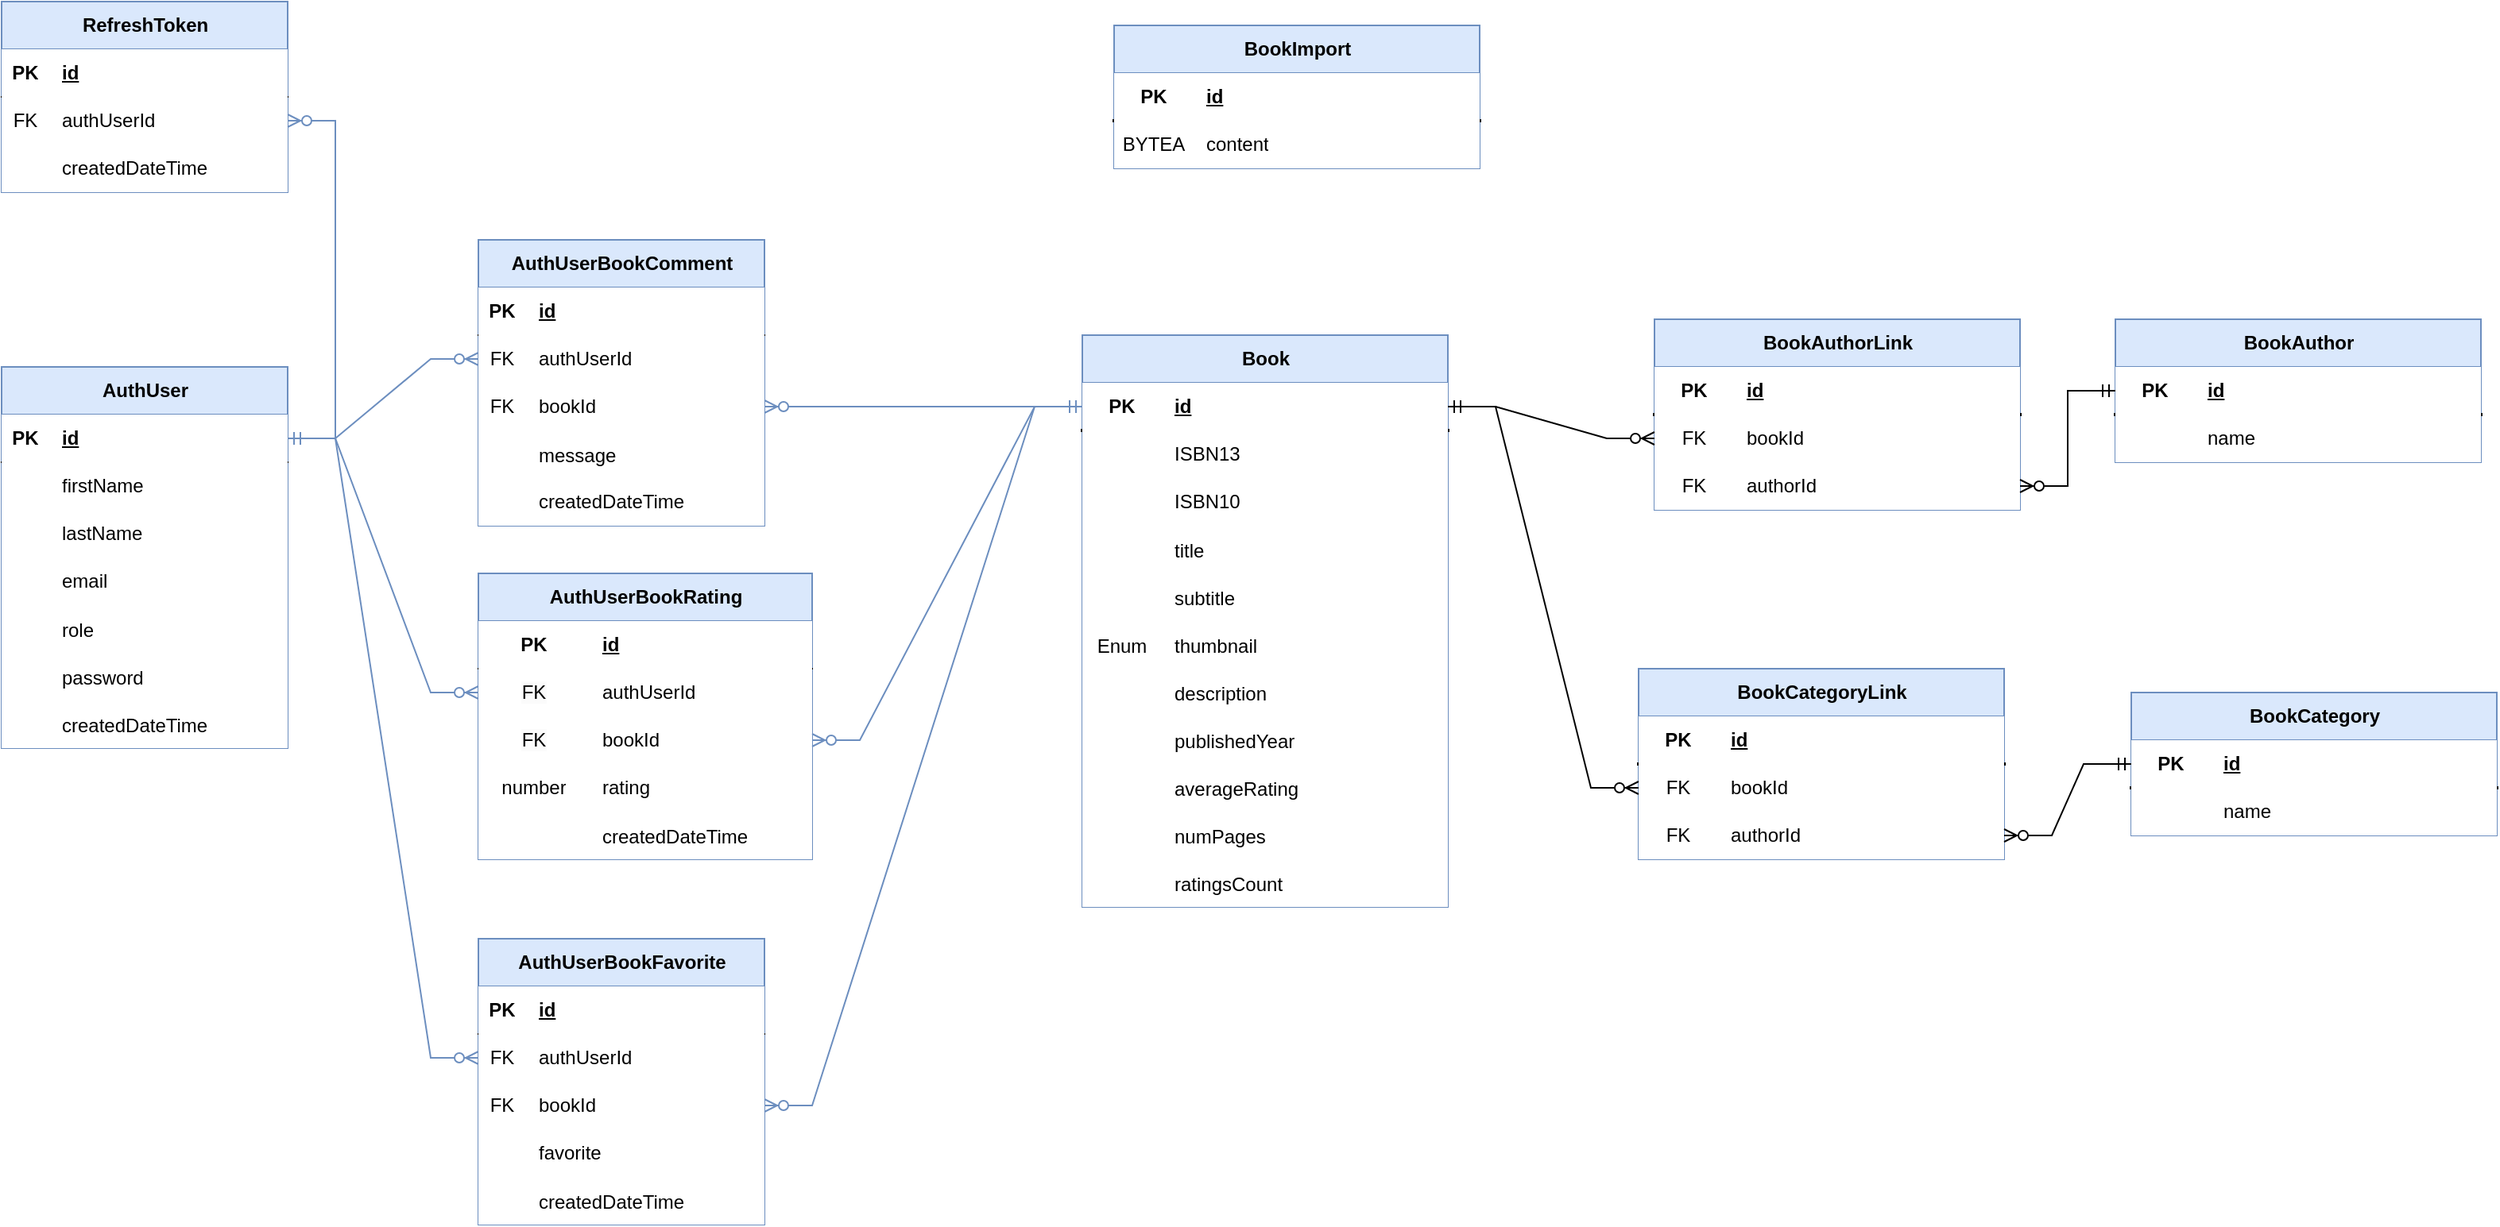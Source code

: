 <mxfile version="24.8.3">
  <diagram name="Stránka-1" id="K-nAWtYQ2BeKTEC5P5I5">
    <mxGraphModel dx="1687" dy="908" grid="1" gridSize="10" guides="1" tooltips="1" connect="1" arrows="1" fold="1" page="1" pageScale="1" pageWidth="827" pageHeight="1169" math="0" shadow="0">
      <root>
        <mxCell id="0" />
        <mxCell id="1" parent="0" />
        <mxCell id="n2HK4dKVuAgLni7QQ9FL-14" value="AuthUser" style="shape=table;startSize=30;container=1;collapsible=1;childLayout=tableLayout;fixedRows=1;rowLines=0;fontStyle=1;align=center;resizeLast=1;html=1;fillColor=#dae8fc;strokeColor=#6c8ebf;" parent="1" vertex="1">
          <mxGeometry x="10" y="270" width="180" height="240" as="geometry" />
        </mxCell>
        <mxCell id="n2HK4dKVuAgLni7QQ9FL-15" value="" style="shape=tableRow;horizontal=0;startSize=0;swimlaneHead=0;swimlaneBody=0;fillColor=none;collapsible=0;dropTarget=0;points=[[0,0.5],[1,0.5]];portConstraint=eastwest;top=0;left=0;right=0;bottom=1;" parent="n2HK4dKVuAgLni7QQ9FL-14" vertex="1">
          <mxGeometry y="30" width="180" height="30" as="geometry" />
        </mxCell>
        <mxCell id="n2HK4dKVuAgLni7QQ9FL-16" value="PK" style="shape=partialRectangle;connectable=0;top=0;left=0;bottom=0;right=0;fontStyle=1;overflow=hidden;whiteSpace=wrap;html=1;" parent="n2HK4dKVuAgLni7QQ9FL-15" vertex="1">
          <mxGeometry width="30" height="30" as="geometry">
            <mxRectangle width="30" height="30" as="alternateBounds" />
          </mxGeometry>
        </mxCell>
        <mxCell id="n2HK4dKVuAgLni7QQ9FL-17" value="id" style="shape=partialRectangle;connectable=0;top=0;left=0;bottom=0;right=0;align=left;spacingLeft=6;fontStyle=5;overflow=hidden;whiteSpace=wrap;html=1;" parent="n2HK4dKVuAgLni7QQ9FL-15" vertex="1">
          <mxGeometry x="30" width="150" height="30" as="geometry">
            <mxRectangle width="150" height="30" as="alternateBounds" />
          </mxGeometry>
        </mxCell>
        <mxCell id="n2HK4dKVuAgLni7QQ9FL-18" value="" style="shape=tableRow;horizontal=0;startSize=0;swimlaneHead=0;swimlaneBody=0;fillColor=none;collapsible=0;dropTarget=0;points=[[0,0.5],[1,0.5]];portConstraint=eastwest;top=0;left=0;right=0;bottom=0;" parent="n2HK4dKVuAgLni7QQ9FL-14" vertex="1">
          <mxGeometry y="60" width="180" height="30" as="geometry" />
        </mxCell>
        <mxCell id="n2HK4dKVuAgLni7QQ9FL-19" value="" style="shape=partialRectangle;connectable=0;top=0;left=0;bottom=0;right=0;editable=1;overflow=hidden;whiteSpace=wrap;html=1;" parent="n2HK4dKVuAgLni7QQ9FL-18" vertex="1">
          <mxGeometry width="30" height="30" as="geometry">
            <mxRectangle width="30" height="30" as="alternateBounds" />
          </mxGeometry>
        </mxCell>
        <mxCell id="n2HK4dKVuAgLni7QQ9FL-20" value="firstName" style="shape=partialRectangle;connectable=0;top=0;left=0;bottom=0;right=0;align=left;spacingLeft=6;overflow=hidden;whiteSpace=wrap;html=1;" parent="n2HK4dKVuAgLni7QQ9FL-18" vertex="1">
          <mxGeometry x="30" width="150" height="30" as="geometry">
            <mxRectangle width="150" height="30" as="alternateBounds" />
          </mxGeometry>
        </mxCell>
        <mxCell id="n2HK4dKVuAgLni7QQ9FL-21" value="" style="shape=tableRow;horizontal=0;startSize=0;swimlaneHead=0;swimlaneBody=0;fillColor=none;collapsible=0;dropTarget=0;points=[[0,0.5],[1,0.5]];portConstraint=eastwest;top=0;left=0;right=0;bottom=0;" parent="n2HK4dKVuAgLni7QQ9FL-14" vertex="1">
          <mxGeometry y="90" width="180" height="30" as="geometry" />
        </mxCell>
        <mxCell id="n2HK4dKVuAgLni7QQ9FL-22" value="" style="shape=partialRectangle;connectable=0;top=0;left=0;bottom=0;right=0;editable=1;overflow=hidden;whiteSpace=wrap;html=1;" parent="n2HK4dKVuAgLni7QQ9FL-21" vertex="1">
          <mxGeometry width="30" height="30" as="geometry">
            <mxRectangle width="30" height="30" as="alternateBounds" />
          </mxGeometry>
        </mxCell>
        <mxCell id="n2HK4dKVuAgLni7QQ9FL-23" value="lastName" style="shape=partialRectangle;connectable=0;top=0;left=0;bottom=0;right=0;align=left;spacingLeft=6;overflow=hidden;whiteSpace=wrap;html=1;" parent="n2HK4dKVuAgLni7QQ9FL-21" vertex="1">
          <mxGeometry x="30" width="150" height="30" as="geometry">
            <mxRectangle width="150" height="30" as="alternateBounds" />
          </mxGeometry>
        </mxCell>
        <mxCell id="n2HK4dKVuAgLni7QQ9FL-24" value="" style="shape=tableRow;horizontal=0;startSize=0;swimlaneHead=0;swimlaneBody=0;fillColor=none;collapsible=0;dropTarget=0;points=[[0,0.5],[1,0.5]];portConstraint=eastwest;top=0;left=0;right=0;bottom=0;" parent="n2HK4dKVuAgLni7QQ9FL-14" vertex="1">
          <mxGeometry y="120" width="180" height="30" as="geometry" />
        </mxCell>
        <mxCell id="n2HK4dKVuAgLni7QQ9FL-25" value="" style="shape=partialRectangle;connectable=0;top=0;left=0;bottom=0;right=0;editable=1;overflow=hidden;whiteSpace=wrap;html=1;" parent="n2HK4dKVuAgLni7QQ9FL-24" vertex="1">
          <mxGeometry width="30" height="30" as="geometry">
            <mxRectangle width="30" height="30" as="alternateBounds" />
          </mxGeometry>
        </mxCell>
        <mxCell id="n2HK4dKVuAgLni7QQ9FL-26" value="email" style="shape=partialRectangle;connectable=0;top=0;left=0;bottom=0;right=0;align=left;spacingLeft=6;overflow=hidden;whiteSpace=wrap;html=1;" parent="n2HK4dKVuAgLni7QQ9FL-24" vertex="1">
          <mxGeometry x="30" width="150" height="30" as="geometry">
            <mxRectangle width="150" height="30" as="alternateBounds" />
          </mxGeometry>
        </mxCell>
        <mxCell id="n2HK4dKVuAgLni7QQ9FL-29" value="" style="shape=tableRow;horizontal=0;startSize=0;swimlaneHead=0;swimlaneBody=0;fillColor=none;collapsible=0;dropTarget=0;points=[[0,0.5],[1,0.5]];portConstraint=eastwest;top=0;left=0;right=0;bottom=0;" parent="n2HK4dKVuAgLni7QQ9FL-14" vertex="1">
          <mxGeometry y="150" width="180" height="30" as="geometry" />
        </mxCell>
        <mxCell id="n2HK4dKVuAgLni7QQ9FL-30" value="" style="shape=partialRectangle;connectable=0;top=0;left=0;bottom=0;right=0;editable=1;overflow=hidden;" parent="n2HK4dKVuAgLni7QQ9FL-29" vertex="1">
          <mxGeometry width="30" height="30" as="geometry">
            <mxRectangle width="30" height="30" as="alternateBounds" />
          </mxGeometry>
        </mxCell>
        <mxCell id="n2HK4dKVuAgLni7QQ9FL-31" value="role" style="shape=partialRectangle;connectable=0;top=0;left=0;bottom=0;right=0;align=left;spacingLeft=6;overflow=hidden;" parent="n2HK4dKVuAgLni7QQ9FL-29" vertex="1">
          <mxGeometry x="30" width="150" height="30" as="geometry">
            <mxRectangle width="150" height="30" as="alternateBounds" />
          </mxGeometry>
        </mxCell>
        <mxCell id="n2HK4dKVuAgLni7QQ9FL-32" value="" style="shape=tableRow;horizontal=0;startSize=0;swimlaneHead=0;swimlaneBody=0;fillColor=none;collapsible=0;dropTarget=0;points=[[0,0.5],[1,0.5]];portConstraint=eastwest;top=0;left=0;right=0;bottom=0;" parent="n2HK4dKVuAgLni7QQ9FL-14" vertex="1">
          <mxGeometry y="180" width="180" height="30" as="geometry" />
        </mxCell>
        <mxCell id="n2HK4dKVuAgLni7QQ9FL-33" value="" style="shape=partialRectangle;connectable=0;top=0;left=0;bottom=0;right=0;editable=1;overflow=hidden;" parent="n2HK4dKVuAgLni7QQ9FL-32" vertex="1">
          <mxGeometry width="30" height="30" as="geometry">
            <mxRectangle width="30" height="30" as="alternateBounds" />
          </mxGeometry>
        </mxCell>
        <mxCell id="n2HK4dKVuAgLni7QQ9FL-34" value="password" style="shape=partialRectangle;connectable=0;top=0;left=0;bottom=0;right=0;align=left;spacingLeft=6;overflow=hidden;" parent="n2HK4dKVuAgLni7QQ9FL-32" vertex="1">
          <mxGeometry x="30" width="150" height="30" as="geometry">
            <mxRectangle width="150" height="30" as="alternateBounds" />
          </mxGeometry>
        </mxCell>
        <mxCell id="n2HK4dKVuAgLni7QQ9FL-38" value="" style="shape=tableRow;horizontal=0;startSize=0;swimlaneHead=0;swimlaneBody=0;fillColor=none;collapsible=0;dropTarget=0;points=[[0,0.5],[1,0.5]];portConstraint=eastwest;top=0;left=0;right=0;bottom=0;" parent="n2HK4dKVuAgLni7QQ9FL-14" vertex="1">
          <mxGeometry y="210" width="180" height="30" as="geometry" />
        </mxCell>
        <mxCell id="n2HK4dKVuAgLni7QQ9FL-39" value="" style="shape=partialRectangle;connectable=0;top=0;left=0;bottom=0;right=0;editable=1;overflow=hidden;" parent="n2HK4dKVuAgLni7QQ9FL-38" vertex="1">
          <mxGeometry width="30" height="30" as="geometry">
            <mxRectangle width="30" height="30" as="alternateBounds" />
          </mxGeometry>
        </mxCell>
        <mxCell id="n2HK4dKVuAgLni7QQ9FL-40" value="createdDateTime" style="shape=partialRectangle;connectable=0;top=0;left=0;bottom=0;right=0;align=left;spacingLeft=6;overflow=hidden;" parent="n2HK4dKVuAgLni7QQ9FL-38" vertex="1">
          <mxGeometry x="30" width="150" height="30" as="geometry">
            <mxRectangle width="150" height="30" as="alternateBounds" />
          </mxGeometry>
        </mxCell>
        <mxCell id="n2HK4dKVuAgLni7QQ9FL-41" value="RefreshToken" style="shape=table;startSize=30;container=1;collapsible=1;childLayout=tableLayout;fixedRows=1;rowLines=0;fontStyle=1;align=center;resizeLast=1;html=1;fillColor=#dae8fc;strokeColor=#6c8ebf;" parent="1" vertex="1">
          <mxGeometry x="10" y="40" width="180" height="120" as="geometry" />
        </mxCell>
        <mxCell id="n2HK4dKVuAgLni7QQ9FL-42" value="" style="shape=tableRow;horizontal=0;startSize=0;swimlaneHead=0;swimlaneBody=0;fillColor=none;collapsible=0;dropTarget=0;points=[[0,0.5],[1,0.5]];portConstraint=eastwest;top=0;left=0;right=0;bottom=1;" parent="n2HK4dKVuAgLni7QQ9FL-41" vertex="1">
          <mxGeometry y="30" width="180" height="30" as="geometry" />
        </mxCell>
        <mxCell id="n2HK4dKVuAgLni7QQ9FL-43" value="PK" style="shape=partialRectangle;connectable=0;top=0;left=0;bottom=0;right=0;fontStyle=1;overflow=hidden;whiteSpace=wrap;html=1;" parent="n2HK4dKVuAgLni7QQ9FL-42" vertex="1">
          <mxGeometry width="30" height="30" as="geometry">
            <mxRectangle width="30" height="30" as="alternateBounds" />
          </mxGeometry>
        </mxCell>
        <mxCell id="n2HK4dKVuAgLni7QQ9FL-44" value="id" style="shape=partialRectangle;connectable=0;top=0;left=0;bottom=0;right=0;align=left;spacingLeft=6;fontStyle=5;overflow=hidden;whiteSpace=wrap;html=1;" parent="n2HK4dKVuAgLni7QQ9FL-42" vertex="1">
          <mxGeometry x="30" width="150" height="30" as="geometry">
            <mxRectangle width="150" height="30" as="alternateBounds" />
          </mxGeometry>
        </mxCell>
        <mxCell id="n2HK4dKVuAgLni7QQ9FL-54" value="" style="shape=tableRow;horizontal=0;startSize=0;swimlaneHead=0;swimlaneBody=0;fillColor=none;collapsible=0;dropTarget=0;points=[[0,0.5],[1,0.5]];portConstraint=eastwest;top=0;left=0;right=0;bottom=0;" parent="n2HK4dKVuAgLni7QQ9FL-41" vertex="1">
          <mxGeometry y="60" width="180" height="30" as="geometry" />
        </mxCell>
        <mxCell id="n2HK4dKVuAgLni7QQ9FL-55" value="FK" style="shape=partialRectangle;connectable=0;top=0;left=0;bottom=0;right=0;fontStyle=0;overflow=hidden;whiteSpace=wrap;html=1;" parent="n2HK4dKVuAgLni7QQ9FL-54" vertex="1">
          <mxGeometry width="30" height="30" as="geometry">
            <mxRectangle width="30" height="30" as="alternateBounds" />
          </mxGeometry>
        </mxCell>
        <mxCell id="n2HK4dKVuAgLni7QQ9FL-56" value="authUserId" style="shape=partialRectangle;connectable=0;top=0;left=0;bottom=0;right=0;align=left;spacingLeft=6;fontStyle=0;overflow=hidden;whiteSpace=wrap;html=1;" parent="n2HK4dKVuAgLni7QQ9FL-54" vertex="1">
          <mxGeometry x="30" width="150" height="30" as="geometry">
            <mxRectangle width="150" height="30" as="alternateBounds" />
          </mxGeometry>
        </mxCell>
        <mxCell id="n2HK4dKVuAgLni7QQ9FL-48" value="" style="shape=tableRow;horizontal=0;startSize=0;swimlaneHead=0;swimlaneBody=0;fillColor=none;collapsible=0;dropTarget=0;points=[[0,0.5],[1,0.5]];portConstraint=eastwest;top=0;left=0;right=0;bottom=0;" parent="n2HK4dKVuAgLni7QQ9FL-41" vertex="1">
          <mxGeometry y="90" width="180" height="30" as="geometry" />
        </mxCell>
        <mxCell id="n2HK4dKVuAgLni7QQ9FL-49" value="" style="shape=partialRectangle;connectable=0;top=0;left=0;bottom=0;right=0;editable=1;overflow=hidden;whiteSpace=wrap;html=1;" parent="n2HK4dKVuAgLni7QQ9FL-48" vertex="1">
          <mxGeometry width="30" height="30" as="geometry">
            <mxRectangle width="30" height="30" as="alternateBounds" />
          </mxGeometry>
        </mxCell>
        <mxCell id="n2HK4dKVuAgLni7QQ9FL-50" value="createdDateTime" style="shape=partialRectangle;connectable=0;top=0;left=0;bottom=0;right=0;align=left;spacingLeft=6;overflow=hidden;whiteSpace=wrap;html=1;" parent="n2HK4dKVuAgLni7QQ9FL-48" vertex="1">
          <mxGeometry x="30" width="150" height="30" as="geometry">
            <mxRectangle width="150" height="30" as="alternateBounds" />
          </mxGeometry>
        </mxCell>
        <mxCell id="n2HK4dKVuAgLni7QQ9FL-59" value="" style="edgeStyle=entityRelationEdgeStyle;fontSize=12;html=1;endArrow=ERzeroToMany;startArrow=ERmandOne;rounded=0;exitX=1;exitY=0.5;exitDx=0;exitDy=0;entryX=1;entryY=0.5;entryDx=0;entryDy=0;fillColor=#dae8fc;strokeColor=#6c8ebf;" parent="1" source="n2HK4dKVuAgLni7QQ9FL-15" target="n2HK4dKVuAgLni7QQ9FL-54" edge="1">
          <mxGeometry width="100" height="100" relative="1" as="geometry">
            <mxPoint x="260" y="230" as="sourcePoint" />
            <mxPoint x="360" y="130" as="targetPoint" />
          </mxGeometry>
        </mxCell>
        <mxCell id="n2HK4dKVuAgLni7QQ9FL-60" value="Book" style="shape=table;startSize=30;container=1;collapsible=1;childLayout=tableLayout;fixedRows=1;rowLines=0;fontStyle=1;align=center;resizeLast=1;html=1;fillColor=#dae8fc;strokeColor=#6c8ebf;" parent="1" vertex="1">
          <mxGeometry x="690" y="250" width="230" height="360" as="geometry" />
        </mxCell>
        <mxCell id="n2HK4dKVuAgLni7QQ9FL-61" value="" style="shape=tableRow;horizontal=0;startSize=0;swimlaneHead=0;swimlaneBody=0;fillColor=none;collapsible=0;dropTarget=0;points=[[0,0.5],[1,0.5]];portConstraint=eastwest;top=0;left=0;right=0;bottom=1;strokeWidth=2;" parent="n2HK4dKVuAgLni7QQ9FL-60" vertex="1">
          <mxGeometry y="30" width="230" height="30" as="geometry" />
        </mxCell>
        <mxCell id="n2HK4dKVuAgLni7QQ9FL-62" value="PK" style="shape=partialRectangle;connectable=0;top=0;left=0;bottom=0;right=0;fontStyle=1;overflow=hidden;whiteSpace=wrap;html=1;" parent="n2HK4dKVuAgLni7QQ9FL-61" vertex="1">
          <mxGeometry width="50" height="30" as="geometry">
            <mxRectangle width="50" height="30" as="alternateBounds" />
          </mxGeometry>
        </mxCell>
        <mxCell id="n2HK4dKVuAgLni7QQ9FL-63" value="id" style="shape=partialRectangle;connectable=0;top=0;left=0;bottom=0;right=0;align=left;spacingLeft=6;fontStyle=5;overflow=hidden;whiteSpace=wrap;html=1;" parent="n2HK4dKVuAgLni7QQ9FL-61" vertex="1">
          <mxGeometry x="50" width="180" height="30" as="geometry">
            <mxRectangle width="180" height="30" as="alternateBounds" />
          </mxGeometry>
        </mxCell>
        <mxCell id="n2HK4dKVuAgLni7QQ9FL-64" value="" style="shape=tableRow;horizontal=0;startSize=0;swimlaneHead=0;swimlaneBody=0;fillColor=none;collapsible=0;dropTarget=0;points=[[0,0.5],[1,0.5]];portConstraint=eastwest;top=0;left=0;right=0;bottom=0;perimeterSpacing=0;strokeWidth=1;fontStyle=1" parent="n2HK4dKVuAgLni7QQ9FL-60" vertex="1">
          <mxGeometry y="60" width="230" height="30" as="geometry" />
        </mxCell>
        <mxCell id="n2HK4dKVuAgLni7QQ9FL-65" value="" style="shape=partialRectangle;connectable=0;top=0;left=0;bottom=0;right=0;editable=1;overflow=hidden;whiteSpace=wrap;html=1;" parent="n2HK4dKVuAgLni7QQ9FL-64" vertex="1">
          <mxGeometry width="50" height="30" as="geometry">
            <mxRectangle width="50" height="30" as="alternateBounds" />
          </mxGeometry>
        </mxCell>
        <mxCell id="n2HK4dKVuAgLni7QQ9FL-66" value="ISBN13" style="shape=partialRectangle;connectable=0;top=0;left=0;bottom=0;right=0;align=left;spacingLeft=6;overflow=hidden;whiteSpace=wrap;html=1;" parent="n2HK4dKVuAgLni7QQ9FL-64" vertex="1">
          <mxGeometry x="50" width="180" height="30" as="geometry">
            <mxRectangle width="180" height="30" as="alternateBounds" />
          </mxGeometry>
        </mxCell>
        <mxCell id="n2HK4dKVuAgLni7QQ9FL-67" value="" style="shape=tableRow;horizontal=0;startSize=0;swimlaneHead=0;swimlaneBody=0;fillColor=none;collapsible=0;dropTarget=0;points=[[0,0.5],[1,0.5]];portConstraint=eastwest;top=0;left=0;right=0;bottom=0;" parent="n2HK4dKVuAgLni7QQ9FL-60" vertex="1">
          <mxGeometry y="90" width="230" height="30" as="geometry" />
        </mxCell>
        <mxCell id="n2HK4dKVuAgLni7QQ9FL-68" value="" style="shape=partialRectangle;connectable=0;top=0;left=0;bottom=0;right=0;editable=1;overflow=hidden;whiteSpace=wrap;html=1;" parent="n2HK4dKVuAgLni7QQ9FL-67" vertex="1">
          <mxGeometry width="50" height="30" as="geometry">
            <mxRectangle width="50" height="30" as="alternateBounds" />
          </mxGeometry>
        </mxCell>
        <mxCell id="n2HK4dKVuAgLni7QQ9FL-69" value="ISBN10" style="shape=partialRectangle;connectable=0;top=0;left=0;bottom=0;right=0;align=left;spacingLeft=6;overflow=hidden;whiteSpace=wrap;html=1;" parent="n2HK4dKVuAgLni7QQ9FL-67" vertex="1">
          <mxGeometry x="50" width="180" height="30" as="geometry">
            <mxRectangle width="180" height="30" as="alternateBounds" />
          </mxGeometry>
        </mxCell>
        <mxCell id="n2HK4dKVuAgLni7QQ9FL-73" value="" style="shape=tableRow;horizontal=0;startSize=0;swimlaneHead=0;swimlaneBody=0;fillColor=none;collapsible=0;dropTarget=0;points=[[0,0.5],[1,0.5]];portConstraint=eastwest;top=0;left=0;right=0;bottom=0;" parent="n2HK4dKVuAgLni7QQ9FL-60" vertex="1">
          <mxGeometry y="120" width="230" height="30" as="geometry" />
        </mxCell>
        <mxCell id="n2HK4dKVuAgLni7QQ9FL-74" value="" style="shape=partialRectangle;connectable=0;top=0;left=0;bottom=0;right=0;editable=1;overflow=hidden;" parent="n2HK4dKVuAgLni7QQ9FL-73" vertex="1">
          <mxGeometry width="50" height="30" as="geometry">
            <mxRectangle width="50" height="30" as="alternateBounds" />
          </mxGeometry>
        </mxCell>
        <mxCell id="n2HK4dKVuAgLni7QQ9FL-75" value="title" style="shape=partialRectangle;connectable=0;top=0;left=0;bottom=0;right=0;align=left;spacingLeft=6;overflow=hidden;labelBackgroundColor=none;" parent="n2HK4dKVuAgLni7QQ9FL-73" vertex="1">
          <mxGeometry x="50" width="180" height="30" as="geometry">
            <mxRectangle width="180" height="30" as="alternateBounds" />
          </mxGeometry>
        </mxCell>
        <mxCell id="n2HK4dKVuAgLni7QQ9FL-79" value="" style="shape=tableRow;horizontal=0;startSize=0;swimlaneHead=0;swimlaneBody=0;fillColor=none;collapsible=0;dropTarget=0;points=[[0,0.5],[1,0.5]];portConstraint=eastwest;top=0;left=0;right=0;bottom=0;" parent="n2HK4dKVuAgLni7QQ9FL-60" vertex="1">
          <mxGeometry y="150" width="230" height="30" as="geometry" />
        </mxCell>
        <mxCell id="n2HK4dKVuAgLni7QQ9FL-80" value="" style="shape=partialRectangle;connectable=0;top=0;left=0;bottom=0;right=0;editable=1;overflow=hidden;" parent="n2HK4dKVuAgLni7QQ9FL-79" vertex="1">
          <mxGeometry width="50" height="30" as="geometry">
            <mxRectangle width="50" height="30" as="alternateBounds" />
          </mxGeometry>
        </mxCell>
        <mxCell id="n2HK4dKVuAgLni7QQ9FL-81" value="subtitle" style="shape=partialRectangle;connectable=0;top=0;left=0;bottom=0;right=0;align=left;spacingLeft=6;overflow=hidden;" parent="n2HK4dKVuAgLni7QQ9FL-79" vertex="1">
          <mxGeometry x="50" width="180" height="30" as="geometry">
            <mxRectangle width="180" height="30" as="alternateBounds" />
          </mxGeometry>
        </mxCell>
        <mxCell id="n2HK4dKVuAgLni7QQ9FL-107" value="" style="shape=tableRow;horizontal=0;startSize=0;swimlaneHead=0;swimlaneBody=0;fillColor=none;collapsible=0;dropTarget=0;points=[[0,0.5],[1,0.5]];portConstraint=eastwest;top=0;left=0;right=0;bottom=0;" parent="n2HK4dKVuAgLni7QQ9FL-60" vertex="1">
          <mxGeometry y="180" width="230" height="30" as="geometry" />
        </mxCell>
        <mxCell id="n2HK4dKVuAgLni7QQ9FL-108" value="Enum" style="shape=partialRectangle;connectable=0;top=0;left=0;bottom=0;right=0;editable=1;overflow=hidden;" parent="n2HK4dKVuAgLni7QQ9FL-107" vertex="1">
          <mxGeometry width="50" height="30" as="geometry">
            <mxRectangle width="50" height="30" as="alternateBounds" />
          </mxGeometry>
        </mxCell>
        <mxCell id="n2HK4dKVuAgLni7QQ9FL-109" value="thumbnail" style="shape=partialRectangle;connectable=0;top=0;left=0;bottom=0;right=0;align=left;spacingLeft=6;overflow=hidden;" parent="n2HK4dKVuAgLni7QQ9FL-107" vertex="1">
          <mxGeometry x="50" width="180" height="30" as="geometry">
            <mxRectangle width="180" height="30" as="alternateBounds" />
          </mxGeometry>
        </mxCell>
        <mxCell id="n2HK4dKVuAgLni7QQ9FL-110" value="" style="shape=tableRow;horizontal=0;startSize=0;swimlaneHead=0;swimlaneBody=0;fillColor=none;collapsible=0;dropTarget=0;points=[[0,0.5],[1,0.5]];portConstraint=eastwest;top=0;left=0;right=0;bottom=0;" parent="n2HK4dKVuAgLni7QQ9FL-60" vertex="1">
          <mxGeometry y="210" width="230" height="30" as="geometry" />
        </mxCell>
        <mxCell id="n2HK4dKVuAgLni7QQ9FL-111" value="" style="shape=partialRectangle;connectable=0;top=0;left=0;bottom=0;right=0;editable=1;overflow=hidden;" parent="n2HK4dKVuAgLni7QQ9FL-110" vertex="1">
          <mxGeometry width="50" height="30" as="geometry">
            <mxRectangle width="50" height="30" as="alternateBounds" />
          </mxGeometry>
        </mxCell>
        <mxCell id="n2HK4dKVuAgLni7QQ9FL-112" value="description" style="shape=partialRectangle;connectable=0;top=0;left=0;bottom=0;right=0;align=left;spacingLeft=6;overflow=hidden;" parent="n2HK4dKVuAgLni7QQ9FL-110" vertex="1">
          <mxGeometry x="50" width="180" height="30" as="geometry">
            <mxRectangle width="180" height="30" as="alternateBounds" />
          </mxGeometry>
        </mxCell>
        <mxCell id="n2HK4dKVuAgLni7QQ9FL-113" value="" style="shape=tableRow;horizontal=0;startSize=0;swimlaneHead=0;swimlaneBody=0;fillColor=none;collapsible=0;dropTarget=0;points=[[0,0.5],[1,0.5]];portConstraint=eastwest;top=0;left=0;right=0;bottom=0;" parent="n2HK4dKVuAgLni7QQ9FL-60" vertex="1">
          <mxGeometry y="240" width="230" height="30" as="geometry" />
        </mxCell>
        <mxCell id="n2HK4dKVuAgLni7QQ9FL-114" value="" style="shape=partialRectangle;connectable=0;top=0;left=0;bottom=0;right=0;editable=1;overflow=hidden;" parent="n2HK4dKVuAgLni7QQ9FL-113" vertex="1">
          <mxGeometry width="50" height="30" as="geometry">
            <mxRectangle width="50" height="30" as="alternateBounds" />
          </mxGeometry>
        </mxCell>
        <mxCell id="n2HK4dKVuAgLni7QQ9FL-115" value="publishedYear" style="shape=partialRectangle;connectable=0;top=0;left=0;bottom=0;right=0;align=left;spacingLeft=6;overflow=hidden;" parent="n2HK4dKVuAgLni7QQ9FL-113" vertex="1">
          <mxGeometry x="50" width="180" height="30" as="geometry">
            <mxRectangle width="180" height="30" as="alternateBounds" />
          </mxGeometry>
        </mxCell>
        <mxCell id="n2HK4dKVuAgLni7QQ9FL-104" value="" style="shape=tableRow;horizontal=0;startSize=0;swimlaneHead=0;swimlaneBody=0;fillColor=none;collapsible=0;dropTarget=0;points=[[0,0.5],[1,0.5]];portConstraint=eastwest;top=0;left=0;right=0;bottom=0;" parent="n2HK4dKVuAgLni7QQ9FL-60" vertex="1">
          <mxGeometry y="270" width="230" height="30" as="geometry" />
        </mxCell>
        <mxCell id="n2HK4dKVuAgLni7QQ9FL-105" value="" style="shape=partialRectangle;connectable=0;top=0;left=0;bottom=0;right=0;editable=1;overflow=hidden;" parent="n2HK4dKVuAgLni7QQ9FL-104" vertex="1">
          <mxGeometry width="50" height="30" as="geometry">
            <mxRectangle width="50" height="30" as="alternateBounds" />
          </mxGeometry>
        </mxCell>
        <mxCell id="n2HK4dKVuAgLni7QQ9FL-106" value="averageRating" style="shape=partialRectangle;connectable=0;top=0;left=0;bottom=0;right=0;align=left;spacingLeft=6;overflow=hidden;" parent="n2HK4dKVuAgLni7QQ9FL-104" vertex="1">
          <mxGeometry x="50" width="180" height="30" as="geometry">
            <mxRectangle width="180" height="30" as="alternateBounds" />
          </mxGeometry>
        </mxCell>
        <mxCell id="n2HK4dKVuAgLni7QQ9FL-95" value="" style="shape=tableRow;horizontal=0;startSize=0;swimlaneHead=0;swimlaneBody=0;fillColor=none;collapsible=0;dropTarget=0;points=[[0,0.5],[1,0.5]];portConstraint=eastwest;top=0;left=0;right=0;bottom=0;" parent="n2HK4dKVuAgLni7QQ9FL-60" vertex="1">
          <mxGeometry y="300" width="230" height="30" as="geometry" />
        </mxCell>
        <mxCell id="n2HK4dKVuAgLni7QQ9FL-96" value="" style="shape=partialRectangle;connectable=0;top=0;left=0;bottom=0;right=0;editable=1;overflow=hidden;" parent="n2HK4dKVuAgLni7QQ9FL-95" vertex="1">
          <mxGeometry width="50" height="30" as="geometry">
            <mxRectangle width="50" height="30" as="alternateBounds" />
          </mxGeometry>
        </mxCell>
        <mxCell id="n2HK4dKVuAgLni7QQ9FL-97" value="numPages" style="shape=partialRectangle;connectable=0;top=0;left=0;bottom=0;right=0;align=left;spacingLeft=6;overflow=hidden;" parent="n2HK4dKVuAgLni7QQ9FL-95" vertex="1">
          <mxGeometry x="50" width="180" height="30" as="geometry">
            <mxRectangle width="180" height="30" as="alternateBounds" />
          </mxGeometry>
        </mxCell>
        <mxCell id="n2HK4dKVuAgLni7QQ9FL-101" value="" style="shape=tableRow;horizontal=0;startSize=0;swimlaneHead=0;swimlaneBody=0;fillColor=none;collapsible=0;dropTarget=0;points=[[0,0.5],[1,0.5]];portConstraint=eastwest;top=0;left=0;right=0;bottom=0;" parent="n2HK4dKVuAgLni7QQ9FL-60" vertex="1">
          <mxGeometry y="330" width="230" height="30" as="geometry" />
        </mxCell>
        <mxCell id="n2HK4dKVuAgLni7QQ9FL-102" value="" style="shape=partialRectangle;connectable=0;top=0;left=0;bottom=0;right=0;editable=1;overflow=hidden;" parent="n2HK4dKVuAgLni7QQ9FL-101" vertex="1">
          <mxGeometry width="50" height="30" as="geometry">
            <mxRectangle width="50" height="30" as="alternateBounds" />
          </mxGeometry>
        </mxCell>
        <mxCell id="n2HK4dKVuAgLni7QQ9FL-103" value="ratingsCount" style="shape=partialRectangle;connectable=0;top=0;left=0;bottom=0;right=0;align=left;spacingLeft=6;overflow=hidden;" parent="n2HK4dKVuAgLni7QQ9FL-101" vertex="1">
          <mxGeometry x="50" width="180" height="30" as="geometry">
            <mxRectangle width="180" height="30" as="alternateBounds" />
          </mxGeometry>
        </mxCell>
        <mxCell id="n2HK4dKVuAgLni7QQ9FL-116" value="AuthUserBookComment" style="shape=table;startSize=30;container=1;collapsible=1;childLayout=tableLayout;fixedRows=1;rowLines=0;fontStyle=1;align=center;resizeLast=1;html=1;fillColor=#dae8fc;strokeColor=#6c8ebf;" parent="1" vertex="1">
          <mxGeometry x="310" y="190" width="180" height="180" as="geometry" />
        </mxCell>
        <mxCell id="n2HK4dKVuAgLni7QQ9FL-117" value="" style="shape=tableRow;horizontal=0;startSize=0;swimlaneHead=0;swimlaneBody=0;fillColor=none;collapsible=0;dropTarget=0;points=[[0,0.5],[1,0.5]];portConstraint=eastwest;top=0;left=0;right=0;bottom=1;" parent="n2HK4dKVuAgLni7QQ9FL-116" vertex="1">
          <mxGeometry y="30" width="180" height="30" as="geometry" />
        </mxCell>
        <mxCell id="n2HK4dKVuAgLni7QQ9FL-118" value="PK" style="shape=partialRectangle;connectable=0;top=0;left=0;bottom=0;right=0;fontStyle=1;overflow=hidden;whiteSpace=wrap;html=1;" parent="n2HK4dKVuAgLni7QQ9FL-117" vertex="1">
          <mxGeometry width="30" height="30" as="geometry">
            <mxRectangle width="30" height="30" as="alternateBounds" />
          </mxGeometry>
        </mxCell>
        <mxCell id="n2HK4dKVuAgLni7QQ9FL-119" value="id" style="shape=partialRectangle;connectable=0;top=0;left=0;bottom=0;right=0;align=left;spacingLeft=6;fontStyle=5;overflow=hidden;whiteSpace=wrap;html=1;strokeWidth=1;gradientColor=none;perimeterSpacing=1;" parent="n2HK4dKVuAgLni7QQ9FL-117" vertex="1">
          <mxGeometry x="30" width="150" height="30" as="geometry">
            <mxRectangle width="150" height="30" as="alternateBounds" />
          </mxGeometry>
        </mxCell>
        <mxCell id="n2HK4dKVuAgLni7QQ9FL-120" value="" style="shape=tableRow;horizontal=0;startSize=0;swimlaneHead=0;swimlaneBody=0;fillColor=none;collapsible=0;dropTarget=0;points=[[0,0.5],[1,0.5]];portConstraint=eastwest;top=0;left=0;right=0;bottom=0;" parent="n2HK4dKVuAgLni7QQ9FL-116" vertex="1">
          <mxGeometry y="60" width="180" height="30" as="geometry" />
        </mxCell>
        <mxCell id="n2HK4dKVuAgLni7QQ9FL-121" value="FK" style="shape=partialRectangle;connectable=0;top=0;left=0;bottom=0;right=0;editable=1;overflow=hidden;whiteSpace=wrap;html=1;" parent="n2HK4dKVuAgLni7QQ9FL-120" vertex="1">
          <mxGeometry width="30" height="30" as="geometry">
            <mxRectangle width="30" height="30" as="alternateBounds" />
          </mxGeometry>
        </mxCell>
        <mxCell id="n2HK4dKVuAgLni7QQ9FL-122" value="authUserId" style="shape=partialRectangle;connectable=0;top=0;left=0;bottom=0;right=0;align=left;spacingLeft=6;overflow=hidden;whiteSpace=wrap;html=1;strokeWidth=2;strokeColor=inherit;" parent="n2HK4dKVuAgLni7QQ9FL-120" vertex="1">
          <mxGeometry x="30" width="150" height="30" as="geometry">
            <mxRectangle width="150" height="30" as="alternateBounds" />
          </mxGeometry>
        </mxCell>
        <mxCell id="n2HK4dKVuAgLni7QQ9FL-123" value="" style="shape=tableRow;horizontal=0;startSize=0;swimlaneHead=0;swimlaneBody=0;fillColor=none;collapsible=0;dropTarget=0;points=[[0,0.5],[1,0.5]];portConstraint=eastwest;top=0;left=0;right=0;bottom=0;" parent="n2HK4dKVuAgLni7QQ9FL-116" vertex="1">
          <mxGeometry y="90" width="180" height="30" as="geometry" />
        </mxCell>
        <mxCell id="n2HK4dKVuAgLni7QQ9FL-124" value="FK" style="shape=partialRectangle;connectable=0;top=0;left=0;bottom=0;right=0;editable=1;overflow=hidden;whiteSpace=wrap;html=1;" parent="n2HK4dKVuAgLni7QQ9FL-123" vertex="1">
          <mxGeometry width="30" height="30" as="geometry">
            <mxRectangle width="30" height="30" as="alternateBounds" />
          </mxGeometry>
        </mxCell>
        <mxCell id="n2HK4dKVuAgLni7QQ9FL-125" value="bookId" style="shape=partialRectangle;connectable=0;top=0;left=0;bottom=0;right=0;align=left;spacingLeft=6;overflow=hidden;whiteSpace=wrap;html=1;" parent="n2HK4dKVuAgLni7QQ9FL-123" vertex="1">
          <mxGeometry x="30" width="150" height="30" as="geometry">
            <mxRectangle width="150" height="30" as="alternateBounds" />
          </mxGeometry>
        </mxCell>
        <mxCell id="n2HK4dKVuAgLni7QQ9FL-129" value="" style="shape=tableRow;horizontal=0;startSize=0;swimlaneHead=0;swimlaneBody=0;fillColor=none;collapsible=0;dropTarget=0;points=[[0,0.5],[1,0.5]];portConstraint=eastwest;top=0;left=0;right=0;bottom=0;" parent="n2HK4dKVuAgLni7QQ9FL-116" vertex="1">
          <mxGeometry y="120" width="180" height="30" as="geometry" />
        </mxCell>
        <mxCell id="n2HK4dKVuAgLni7QQ9FL-130" value="" style="shape=partialRectangle;connectable=0;top=0;left=0;bottom=0;right=0;editable=1;overflow=hidden;" parent="n2HK4dKVuAgLni7QQ9FL-129" vertex="1">
          <mxGeometry width="30" height="30" as="geometry">
            <mxRectangle width="30" height="30" as="alternateBounds" />
          </mxGeometry>
        </mxCell>
        <mxCell id="n2HK4dKVuAgLni7QQ9FL-131" value="message" style="shape=partialRectangle;connectable=0;top=0;left=0;bottom=0;right=0;align=left;spacingLeft=6;overflow=hidden;" parent="n2HK4dKVuAgLni7QQ9FL-129" vertex="1">
          <mxGeometry x="30" width="150" height="30" as="geometry">
            <mxRectangle width="150" height="30" as="alternateBounds" />
          </mxGeometry>
        </mxCell>
        <mxCell id="n2HK4dKVuAgLni7QQ9FL-126" value="" style="shape=tableRow;horizontal=0;startSize=0;swimlaneHead=0;swimlaneBody=0;fillColor=none;collapsible=0;dropTarget=0;points=[[0,0.5],[1,0.5]];portConstraint=eastwest;top=0;left=0;right=0;bottom=0;" parent="n2HK4dKVuAgLni7QQ9FL-116" vertex="1">
          <mxGeometry y="150" width="180" height="30" as="geometry" />
        </mxCell>
        <mxCell id="n2HK4dKVuAgLni7QQ9FL-127" value="" style="shape=partialRectangle;connectable=0;top=0;left=0;bottom=0;right=0;editable=1;overflow=hidden;whiteSpace=wrap;html=1;" parent="n2HK4dKVuAgLni7QQ9FL-126" vertex="1">
          <mxGeometry width="30" height="30" as="geometry">
            <mxRectangle width="30" height="30" as="alternateBounds" />
          </mxGeometry>
        </mxCell>
        <mxCell id="n2HK4dKVuAgLni7QQ9FL-128" value="createdDateTime" style="shape=partialRectangle;connectable=0;top=0;left=0;bottom=0;right=0;align=left;spacingLeft=6;overflow=hidden;whiteSpace=wrap;html=1;" parent="n2HK4dKVuAgLni7QQ9FL-126" vertex="1">
          <mxGeometry x="30" width="150" height="30" as="geometry">
            <mxRectangle width="150" height="30" as="alternateBounds" />
          </mxGeometry>
        </mxCell>
        <mxCell id="n2HK4dKVuAgLni7QQ9FL-132" value="AuthUserBookRating" style="shape=table;startSize=30;container=1;collapsible=1;childLayout=tableLayout;fixedRows=1;rowLines=0;fontStyle=1;align=center;resizeLast=1;html=1;fillColor=#dae8fc;strokeColor=#6c8ebf;" parent="1" vertex="1">
          <mxGeometry x="310" y="400" width="210" height="180" as="geometry" />
        </mxCell>
        <mxCell id="n2HK4dKVuAgLni7QQ9FL-133" value="" style="shape=tableRow;horizontal=0;startSize=0;swimlaneHead=0;swimlaneBody=0;fillColor=none;collapsible=0;dropTarget=0;points=[[0,0.5],[1,0.5]];portConstraint=eastwest;top=0;left=0;right=0;bottom=1;" parent="n2HK4dKVuAgLni7QQ9FL-132" vertex="1">
          <mxGeometry y="30" width="210" height="30" as="geometry" />
        </mxCell>
        <mxCell id="n2HK4dKVuAgLni7QQ9FL-134" value="PK" style="shape=partialRectangle;connectable=0;top=0;left=0;bottom=0;right=0;fontStyle=1;overflow=hidden;whiteSpace=wrap;html=1;" parent="n2HK4dKVuAgLni7QQ9FL-133" vertex="1">
          <mxGeometry width="70" height="30" as="geometry">
            <mxRectangle width="70" height="30" as="alternateBounds" />
          </mxGeometry>
        </mxCell>
        <mxCell id="n2HK4dKVuAgLni7QQ9FL-135" value="id" style="shape=partialRectangle;connectable=0;top=0;left=0;bottom=0;right=0;align=left;spacingLeft=6;fontStyle=5;overflow=hidden;whiteSpace=wrap;html=1;" parent="n2HK4dKVuAgLni7QQ9FL-133" vertex="1">
          <mxGeometry x="70" width="140" height="30" as="geometry">
            <mxRectangle width="140" height="30" as="alternateBounds" />
          </mxGeometry>
        </mxCell>
        <mxCell id="n2HK4dKVuAgLni7QQ9FL-136" value="" style="shape=tableRow;horizontal=0;startSize=0;swimlaneHead=0;swimlaneBody=0;fillColor=none;collapsible=0;dropTarget=0;points=[[0,0.5],[1,0.5]];portConstraint=eastwest;top=0;left=0;right=0;bottom=0;" parent="n2HK4dKVuAgLni7QQ9FL-132" vertex="1">
          <mxGeometry y="60" width="210" height="30" as="geometry" />
        </mxCell>
        <mxCell id="n2HK4dKVuAgLni7QQ9FL-137" value="&lt;meta charset=&quot;utf-8&quot;&gt;&lt;span style=&quot;color: rgb(0, 0, 0); font-family: Helvetica; font-size: 12px; font-style: normal; font-variant-ligatures: normal; font-variant-caps: normal; font-weight: 400; letter-spacing: normal; orphans: 2; text-align: center; text-indent: 0px; text-transform: none; widows: 2; word-spacing: 0px; -webkit-text-stroke-width: 0px; white-space: normal; background-color: rgb(251, 251, 251); text-decoration-thickness: initial; text-decoration-style: initial; text-decoration-color: initial; display: inline !important; float: none;&quot;&gt;FK&lt;/span&gt;" style="shape=partialRectangle;connectable=0;top=0;left=0;bottom=0;right=0;editable=1;overflow=hidden;whiteSpace=wrap;html=1;" parent="n2HK4dKVuAgLni7QQ9FL-136" vertex="1">
          <mxGeometry width="70" height="30" as="geometry">
            <mxRectangle width="70" height="30" as="alternateBounds" />
          </mxGeometry>
        </mxCell>
        <mxCell id="n2HK4dKVuAgLni7QQ9FL-138" value="authUserId" style="shape=partialRectangle;connectable=0;top=0;left=0;bottom=0;right=0;align=left;spacingLeft=6;overflow=hidden;whiteSpace=wrap;html=1;" parent="n2HK4dKVuAgLni7QQ9FL-136" vertex="1">
          <mxGeometry x="70" width="140" height="30" as="geometry">
            <mxRectangle width="140" height="30" as="alternateBounds" />
          </mxGeometry>
        </mxCell>
        <mxCell id="n2HK4dKVuAgLni7QQ9FL-139" value="" style="shape=tableRow;horizontal=0;startSize=0;swimlaneHead=0;swimlaneBody=0;fillColor=none;collapsible=0;dropTarget=0;points=[[0,0.5],[1,0.5]];portConstraint=eastwest;top=0;left=0;right=0;bottom=0;" parent="n2HK4dKVuAgLni7QQ9FL-132" vertex="1">
          <mxGeometry y="90" width="210" height="30" as="geometry" />
        </mxCell>
        <mxCell id="n2HK4dKVuAgLni7QQ9FL-140" value="&lt;meta charset=&quot;utf-8&quot;&gt;&lt;span style=&quot;color: rgb(0, 0, 0); font-family: Helvetica; font-size: 12px; font-style: normal; font-variant-ligatures: normal; font-variant-caps: normal; font-weight: 400; letter-spacing: normal; orphans: 2; text-align: center; text-indent: 0px; text-transform: none; widows: 2; word-spacing: 0px; -webkit-text-stroke-width: 0px; white-space: normal; background-color: rgb(251, 251, 251); text-decoration-thickness: initial; text-decoration-style: initial; text-decoration-color: initial; display: inline !important; float: none;&quot;&gt;FK&lt;/span&gt;" style="shape=partialRectangle;connectable=0;top=0;left=0;bottom=0;right=0;editable=1;overflow=hidden;whiteSpace=wrap;html=1;" parent="n2HK4dKVuAgLni7QQ9FL-139" vertex="1">
          <mxGeometry width="70" height="30" as="geometry">
            <mxRectangle width="70" height="30" as="alternateBounds" />
          </mxGeometry>
        </mxCell>
        <mxCell id="n2HK4dKVuAgLni7QQ9FL-141" value="bookId" style="shape=partialRectangle;connectable=0;top=0;left=0;bottom=0;right=0;align=left;spacingLeft=6;overflow=hidden;whiteSpace=wrap;html=1;" parent="n2HK4dKVuAgLni7QQ9FL-139" vertex="1">
          <mxGeometry x="70" width="140" height="30" as="geometry">
            <mxRectangle width="140" height="30" as="alternateBounds" />
          </mxGeometry>
        </mxCell>
        <mxCell id="n2HK4dKVuAgLni7QQ9FL-142" value="" style="shape=tableRow;horizontal=0;startSize=0;swimlaneHead=0;swimlaneBody=0;fillColor=none;collapsible=0;dropTarget=0;points=[[0,0.5],[1,0.5]];portConstraint=eastwest;top=0;left=0;right=0;bottom=0;" parent="n2HK4dKVuAgLni7QQ9FL-132" vertex="1">
          <mxGeometry y="120" width="210" height="30" as="geometry" />
        </mxCell>
        <mxCell id="n2HK4dKVuAgLni7QQ9FL-143" value="number" style="shape=partialRectangle;connectable=0;top=0;left=0;bottom=0;right=0;editable=1;overflow=hidden;whiteSpace=wrap;html=1;" parent="n2HK4dKVuAgLni7QQ9FL-142" vertex="1">
          <mxGeometry width="70" height="30" as="geometry">
            <mxRectangle width="70" height="30" as="alternateBounds" />
          </mxGeometry>
        </mxCell>
        <mxCell id="n2HK4dKVuAgLni7QQ9FL-144" value="rating" style="shape=partialRectangle;connectable=0;top=0;left=0;bottom=0;right=0;align=left;spacingLeft=6;overflow=hidden;whiteSpace=wrap;html=1;" parent="n2HK4dKVuAgLni7QQ9FL-142" vertex="1">
          <mxGeometry x="70" width="140" height="30" as="geometry">
            <mxRectangle width="140" height="30" as="alternateBounds" />
          </mxGeometry>
        </mxCell>
        <mxCell id="n2HK4dKVuAgLni7QQ9FL-148" value="" style="shape=tableRow;horizontal=0;startSize=0;swimlaneHead=0;swimlaneBody=0;fillColor=none;collapsible=0;dropTarget=0;points=[[0,0.5],[1,0.5]];portConstraint=eastwest;top=0;left=0;right=0;bottom=0;" parent="n2HK4dKVuAgLni7QQ9FL-132" vertex="1">
          <mxGeometry y="150" width="210" height="30" as="geometry" />
        </mxCell>
        <mxCell id="n2HK4dKVuAgLni7QQ9FL-149" value="" style="shape=partialRectangle;connectable=0;top=0;left=0;bottom=0;right=0;editable=1;overflow=hidden;" parent="n2HK4dKVuAgLni7QQ9FL-148" vertex="1">
          <mxGeometry width="70" height="30" as="geometry">
            <mxRectangle width="70" height="30" as="alternateBounds" />
          </mxGeometry>
        </mxCell>
        <mxCell id="n2HK4dKVuAgLni7QQ9FL-150" value="createdDateTime" style="shape=partialRectangle;connectable=0;top=0;left=0;bottom=0;right=0;align=left;spacingLeft=6;overflow=hidden;" parent="n2HK4dKVuAgLni7QQ9FL-148" vertex="1">
          <mxGeometry x="70" width="140" height="30" as="geometry">
            <mxRectangle width="140" height="30" as="alternateBounds" />
          </mxGeometry>
        </mxCell>
        <mxCell id="n2HK4dKVuAgLni7QQ9FL-145" value="" style="edgeStyle=entityRelationEdgeStyle;fontSize=12;html=1;endArrow=ERzeroToMany;startArrow=ERmandOne;rounded=0;exitX=1;exitY=0.5;exitDx=0;exitDy=0;entryX=0;entryY=0.5;entryDx=0;entryDy=0;fillColor=#dae8fc;strokeColor=#6c8ebf;" parent="1" source="n2HK4dKVuAgLni7QQ9FL-15" target="n2HK4dKVuAgLni7QQ9FL-120" edge="1">
          <mxGeometry width="100" height="100" relative="1" as="geometry">
            <mxPoint x="150" y="460" as="sourcePoint" />
            <mxPoint x="250" y="360" as="targetPoint" />
          </mxGeometry>
        </mxCell>
        <mxCell id="n2HK4dKVuAgLni7QQ9FL-146" value="" style="edgeStyle=entityRelationEdgeStyle;fontSize=12;html=1;endArrow=ERzeroToMany;startArrow=ERmandOne;rounded=0;entryX=1;entryY=0.5;entryDx=0;entryDy=0;exitX=0;exitY=0.5;exitDx=0;exitDy=0;fillColor=#dae8fc;strokeColor=#6c8ebf;" parent="1" source="n2HK4dKVuAgLni7QQ9FL-61" target="n2HK4dKVuAgLni7QQ9FL-123" edge="1">
          <mxGeometry width="100" height="100" relative="1" as="geometry">
            <mxPoint x="550" y="410" as="sourcePoint" />
            <mxPoint x="650" y="310" as="targetPoint" />
          </mxGeometry>
        </mxCell>
        <mxCell id="n2HK4dKVuAgLni7QQ9FL-154" value="" style="edgeStyle=entityRelationEdgeStyle;fontSize=12;html=1;endArrow=ERzeroToMany;startArrow=ERmandOne;rounded=0;exitX=0;exitY=0.5;exitDx=0;exitDy=0;entryX=1;entryY=0.5;entryDx=0;entryDy=0;fillColor=#dae8fc;strokeColor=#6c8ebf;" parent="1" source="n2HK4dKVuAgLni7QQ9FL-61" target="n2HK4dKVuAgLni7QQ9FL-139" edge="1">
          <mxGeometry width="100" height="100" relative="1" as="geometry">
            <mxPoint x="710" y="370" as="sourcePoint" />
            <mxPoint x="510" y="420" as="targetPoint" />
          </mxGeometry>
        </mxCell>
        <mxCell id="n2HK4dKVuAgLni7QQ9FL-155" value="" style="edgeStyle=entityRelationEdgeStyle;fontSize=12;html=1;endArrow=ERzeroToMany;startArrow=ERmandOne;rounded=0;exitX=1;exitY=0.5;exitDx=0;exitDy=0;entryX=0;entryY=0.5;entryDx=0;entryDy=0;fillColor=#dae8fc;strokeColor=#6c8ebf;" parent="1" source="n2HK4dKVuAgLni7QQ9FL-15" target="n2HK4dKVuAgLni7QQ9FL-136" edge="1">
          <mxGeometry width="100" height="100" relative="1" as="geometry">
            <mxPoint x="220" y="95" as="sourcePoint" />
            <mxPoint x="320" y="275" as="targetPoint" />
          </mxGeometry>
        </mxCell>
        <mxCell id="n2HK4dKVuAgLni7QQ9FL-174" value="AuthUserBookFavorite" style="shape=table;startSize=30;container=1;collapsible=1;childLayout=tableLayout;fixedRows=1;rowLines=0;fontStyle=1;align=center;resizeLast=1;html=1;fillColor=#dae8fc;strokeColor=#6c8ebf;" parent="1" vertex="1">
          <mxGeometry x="310" y="630" width="180" height="180" as="geometry" />
        </mxCell>
        <mxCell id="n2HK4dKVuAgLni7QQ9FL-175" value="" style="shape=tableRow;horizontal=0;startSize=0;swimlaneHead=0;swimlaneBody=0;fillColor=none;collapsible=0;dropTarget=0;points=[[0,0.5],[1,0.5]];portConstraint=eastwest;top=0;left=0;right=0;bottom=1;" parent="n2HK4dKVuAgLni7QQ9FL-174" vertex="1">
          <mxGeometry y="30" width="180" height="30" as="geometry" />
        </mxCell>
        <mxCell id="n2HK4dKVuAgLni7QQ9FL-176" value="PK" style="shape=partialRectangle;connectable=0;top=0;left=0;bottom=0;right=0;fontStyle=1;overflow=hidden;whiteSpace=wrap;html=1;" parent="n2HK4dKVuAgLni7QQ9FL-175" vertex="1">
          <mxGeometry width="30" height="30" as="geometry">
            <mxRectangle width="30" height="30" as="alternateBounds" />
          </mxGeometry>
        </mxCell>
        <mxCell id="n2HK4dKVuAgLni7QQ9FL-177" value="id" style="shape=partialRectangle;connectable=0;top=0;left=0;bottom=0;right=0;align=left;spacingLeft=6;fontStyle=5;overflow=hidden;whiteSpace=wrap;html=1;" parent="n2HK4dKVuAgLni7QQ9FL-175" vertex="1">
          <mxGeometry x="30" width="150" height="30" as="geometry">
            <mxRectangle width="150" height="30" as="alternateBounds" />
          </mxGeometry>
        </mxCell>
        <mxCell id="n2HK4dKVuAgLni7QQ9FL-178" value="" style="shape=tableRow;horizontal=0;startSize=0;swimlaneHead=0;swimlaneBody=0;fillColor=none;collapsible=0;dropTarget=0;points=[[0,0.5],[1,0.5]];portConstraint=eastwest;top=0;left=0;right=0;bottom=0;" parent="n2HK4dKVuAgLni7QQ9FL-174" vertex="1">
          <mxGeometry y="60" width="180" height="30" as="geometry" />
        </mxCell>
        <mxCell id="n2HK4dKVuAgLni7QQ9FL-179" value="FK" style="shape=partialRectangle;connectable=0;top=0;left=0;bottom=0;right=0;editable=1;overflow=hidden;whiteSpace=wrap;html=1;" parent="n2HK4dKVuAgLni7QQ9FL-178" vertex="1">
          <mxGeometry width="30" height="30" as="geometry">
            <mxRectangle width="30" height="30" as="alternateBounds" />
          </mxGeometry>
        </mxCell>
        <mxCell id="n2HK4dKVuAgLni7QQ9FL-180" value="authUserId" style="shape=partialRectangle;connectable=0;top=0;left=0;bottom=0;right=0;align=left;spacingLeft=6;overflow=hidden;whiteSpace=wrap;html=1;" parent="n2HK4dKVuAgLni7QQ9FL-178" vertex="1">
          <mxGeometry x="30" width="150" height="30" as="geometry">
            <mxRectangle width="150" height="30" as="alternateBounds" />
          </mxGeometry>
        </mxCell>
        <mxCell id="n2HK4dKVuAgLni7QQ9FL-181" value="" style="shape=tableRow;horizontal=0;startSize=0;swimlaneHead=0;swimlaneBody=0;fillColor=none;collapsible=0;dropTarget=0;points=[[0,0.5],[1,0.5]];portConstraint=eastwest;top=0;left=0;right=0;bottom=0;" parent="n2HK4dKVuAgLni7QQ9FL-174" vertex="1">
          <mxGeometry y="90" width="180" height="30" as="geometry" />
        </mxCell>
        <mxCell id="n2HK4dKVuAgLni7QQ9FL-182" value="FK" style="shape=partialRectangle;connectable=0;top=0;left=0;bottom=0;right=0;editable=1;overflow=hidden;whiteSpace=wrap;html=1;" parent="n2HK4dKVuAgLni7QQ9FL-181" vertex="1">
          <mxGeometry width="30" height="30" as="geometry">
            <mxRectangle width="30" height="30" as="alternateBounds" />
          </mxGeometry>
        </mxCell>
        <mxCell id="n2HK4dKVuAgLni7QQ9FL-183" value="bookId" style="shape=partialRectangle;connectable=0;top=0;left=0;bottom=0;right=0;align=left;spacingLeft=6;overflow=hidden;whiteSpace=wrap;html=1;" parent="n2HK4dKVuAgLni7QQ9FL-181" vertex="1">
          <mxGeometry x="30" width="150" height="30" as="geometry">
            <mxRectangle width="150" height="30" as="alternateBounds" />
          </mxGeometry>
        </mxCell>
        <mxCell id="n2HK4dKVuAgLni7QQ9FL-184" value="" style="shape=tableRow;horizontal=0;startSize=0;swimlaneHead=0;swimlaneBody=0;fillColor=none;collapsible=0;dropTarget=0;points=[[0,0.5],[1,0.5]];portConstraint=eastwest;top=0;left=0;right=0;bottom=0;" parent="n2HK4dKVuAgLni7QQ9FL-174" vertex="1">
          <mxGeometry y="120" width="180" height="30" as="geometry" />
        </mxCell>
        <mxCell id="n2HK4dKVuAgLni7QQ9FL-185" value="" style="shape=partialRectangle;connectable=0;top=0;left=0;bottom=0;right=0;editable=1;overflow=hidden;whiteSpace=wrap;html=1;" parent="n2HK4dKVuAgLni7QQ9FL-184" vertex="1">
          <mxGeometry width="30" height="30" as="geometry">
            <mxRectangle width="30" height="30" as="alternateBounds" />
          </mxGeometry>
        </mxCell>
        <mxCell id="n2HK4dKVuAgLni7QQ9FL-186" value="favorite" style="shape=partialRectangle;connectable=0;top=0;left=0;bottom=0;right=0;align=left;spacingLeft=6;overflow=hidden;whiteSpace=wrap;html=1;" parent="n2HK4dKVuAgLni7QQ9FL-184" vertex="1">
          <mxGeometry x="30" width="150" height="30" as="geometry">
            <mxRectangle width="150" height="30" as="alternateBounds" />
          </mxGeometry>
        </mxCell>
        <mxCell id="n2HK4dKVuAgLni7QQ9FL-192" value="" style="shape=tableRow;horizontal=0;startSize=0;swimlaneHead=0;swimlaneBody=0;fillColor=none;collapsible=0;dropTarget=0;points=[[0,0.5],[1,0.5]];portConstraint=eastwest;top=0;left=0;right=0;bottom=0;" parent="n2HK4dKVuAgLni7QQ9FL-174" vertex="1">
          <mxGeometry y="150" width="180" height="30" as="geometry" />
        </mxCell>
        <mxCell id="n2HK4dKVuAgLni7QQ9FL-193" value="" style="shape=partialRectangle;connectable=0;top=0;left=0;bottom=0;right=0;editable=1;overflow=hidden;" parent="n2HK4dKVuAgLni7QQ9FL-192" vertex="1">
          <mxGeometry width="30" height="30" as="geometry">
            <mxRectangle width="30" height="30" as="alternateBounds" />
          </mxGeometry>
        </mxCell>
        <mxCell id="n2HK4dKVuAgLni7QQ9FL-194" value="createdDateTime" style="shape=partialRectangle;connectable=0;top=0;left=0;bottom=0;right=0;align=left;spacingLeft=6;overflow=hidden;" parent="n2HK4dKVuAgLni7QQ9FL-192" vertex="1">
          <mxGeometry x="30" width="150" height="30" as="geometry">
            <mxRectangle width="150" height="30" as="alternateBounds" />
          </mxGeometry>
        </mxCell>
        <mxCell id="n2HK4dKVuAgLni7QQ9FL-190" value="" style="edgeStyle=entityRelationEdgeStyle;fontSize=12;html=1;endArrow=ERzeroToMany;startArrow=ERmandOne;rounded=0;entryX=0;entryY=0.5;entryDx=0;entryDy=0;exitX=1;exitY=0.5;exitDx=0;exitDy=0;fillColor=#dae8fc;strokeColor=#6c8ebf;" parent="1" source="n2HK4dKVuAgLni7QQ9FL-15" target="n2HK4dKVuAgLni7QQ9FL-178" edge="1">
          <mxGeometry width="100" height="100" relative="1" as="geometry">
            <mxPoint x="130" y="700" as="sourcePoint" />
            <mxPoint x="230" y="600" as="targetPoint" />
          </mxGeometry>
        </mxCell>
        <mxCell id="n2HK4dKVuAgLni7QQ9FL-191" value="" style="edgeStyle=entityRelationEdgeStyle;fontSize=12;html=1;endArrow=ERzeroToMany;startArrow=ERmandOne;rounded=0;entryX=1;entryY=0.5;entryDx=0;entryDy=0;exitX=0;exitY=0.5;exitDx=0;exitDy=0;fillColor=#dae8fc;strokeColor=#6c8ebf;" parent="1" source="n2HK4dKVuAgLni7QQ9FL-61" target="n2HK4dKVuAgLni7QQ9FL-181" edge="1">
          <mxGeometry width="100" height="100" relative="1" as="geometry">
            <mxPoint x="140" y="710" as="sourcePoint" />
            <mxPoint x="240" y="610" as="targetPoint" />
          </mxGeometry>
        </mxCell>
        <mxCell id="Kr0WQyPzWcLxrHGzjkJ9-14" value="BookAuthorLink" style="shape=table;startSize=30;container=1;collapsible=1;childLayout=tableLayout;fixedRows=1;rowLines=0;fontStyle=1;align=center;resizeLast=1;html=1;fillColor=#dae8fc;strokeColor=#6c8ebf;" vertex="1" parent="1">
          <mxGeometry x="1050" y="240" width="230" height="120" as="geometry" />
        </mxCell>
        <mxCell id="Kr0WQyPzWcLxrHGzjkJ9-15" value="" style="shape=tableRow;horizontal=0;startSize=0;swimlaneHead=0;swimlaneBody=0;fillColor=none;collapsible=0;dropTarget=0;points=[[0,0.5],[1,0.5]];portConstraint=eastwest;top=0;left=0;right=0;bottom=1;strokeWidth=2;" vertex="1" parent="Kr0WQyPzWcLxrHGzjkJ9-14">
          <mxGeometry y="30" width="230" height="30" as="geometry" />
        </mxCell>
        <mxCell id="Kr0WQyPzWcLxrHGzjkJ9-16" value="PK" style="shape=partialRectangle;connectable=0;top=0;left=0;bottom=0;right=0;fontStyle=1;overflow=hidden;whiteSpace=wrap;html=1;" vertex="1" parent="Kr0WQyPzWcLxrHGzjkJ9-15">
          <mxGeometry width="50" height="30" as="geometry">
            <mxRectangle width="50" height="30" as="alternateBounds" />
          </mxGeometry>
        </mxCell>
        <mxCell id="Kr0WQyPzWcLxrHGzjkJ9-17" value="id" style="shape=partialRectangle;connectable=0;top=0;left=0;bottom=0;right=0;align=left;spacingLeft=6;fontStyle=5;overflow=hidden;whiteSpace=wrap;html=1;" vertex="1" parent="Kr0WQyPzWcLxrHGzjkJ9-15">
          <mxGeometry x="50" width="180" height="30" as="geometry">
            <mxRectangle width="180" height="30" as="alternateBounds" />
          </mxGeometry>
        </mxCell>
        <mxCell id="Kr0WQyPzWcLxrHGzjkJ9-18" value="" style="shape=tableRow;horizontal=0;startSize=0;swimlaneHead=0;swimlaneBody=0;fillColor=none;collapsible=0;dropTarget=0;points=[[0,0.5],[1,0.5]];portConstraint=eastwest;top=0;left=0;right=0;bottom=0;perimeterSpacing=0;strokeWidth=1;fontStyle=1" vertex="1" parent="Kr0WQyPzWcLxrHGzjkJ9-14">
          <mxGeometry y="60" width="230" height="30" as="geometry" />
        </mxCell>
        <mxCell id="Kr0WQyPzWcLxrHGzjkJ9-19" value="FK" style="shape=partialRectangle;connectable=0;top=0;left=0;bottom=0;right=0;editable=1;overflow=hidden;whiteSpace=wrap;html=1;" vertex="1" parent="Kr0WQyPzWcLxrHGzjkJ9-18">
          <mxGeometry width="50" height="30" as="geometry">
            <mxRectangle width="50" height="30" as="alternateBounds" />
          </mxGeometry>
        </mxCell>
        <mxCell id="Kr0WQyPzWcLxrHGzjkJ9-20" value="bookId" style="shape=partialRectangle;connectable=0;top=0;left=0;bottom=0;right=0;align=left;spacingLeft=6;overflow=hidden;whiteSpace=wrap;html=1;" vertex="1" parent="Kr0WQyPzWcLxrHGzjkJ9-18">
          <mxGeometry x="50" width="180" height="30" as="geometry">
            <mxRectangle width="180" height="30" as="alternateBounds" />
          </mxGeometry>
        </mxCell>
        <mxCell id="Kr0WQyPzWcLxrHGzjkJ9-21" value="" style="shape=tableRow;horizontal=0;startSize=0;swimlaneHead=0;swimlaneBody=0;fillColor=none;collapsible=0;dropTarget=0;points=[[0,0.5],[1,0.5]];portConstraint=eastwest;top=0;left=0;right=0;bottom=0;" vertex="1" parent="Kr0WQyPzWcLxrHGzjkJ9-14">
          <mxGeometry y="90" width="230" height="30" as="geometry" />
        </mxCell>
        <mxCell id="Kr0WQyPzWcLxrHGzjkJ9-22" value="FK" style="shape=partialRectangle;connectable=0;top=0;left=0;bottom=0;right=0;editable=1;overflow=hidden;whiteSpace=wrap;html=1;" vertex="1" parent="Kr0WQyPzWcLxrHGzjkJ9-21">
          <mxGeometry width="50" height="30" as="geometry">
            <mxRectangle width="50" height="30" as="alternateBounds" />
          </mxGeometry>
        </mxCell>
        <mxCell id="Kr0WQyPzWcLxrHGzjkJ9-23" value="authorId" style="shape=partialRectangle;connectable=0;top=0;left=0;bottom=0;right=0;align=left;spacingLeft=6;overflow=hidden;whiteSpace=wrap;html=1;" vertex="1" parent="Kr0WQyPzWcLxrHGzjkJ9-21">
          <mxGeometry x="50" width="180" height="30" as="geometry">
            <mxRectangle width="180" height="30" as="alternateBounds" />
          </mxGeometry>
        </mxCell>
        <mxCell id="Kr0WQyPzWcLxrHGzjkJ9-48" value="BookCategoryLink" style="shape=table;startSize=30;container=1;collapsible=1;childLayout=tableLayout;fixedRows=1;rowLines=0;fontStyle=1;align=center;resizeLast=1;html=1;fillColor=#dae8fc;strokeColor=#6c8ebf;" vertex="1" parent="1">
          <mxGeometry x="1040" y="460" width="230" height="120" as="geometry" />
        </mxCell>
        <mxCell id="Kr0WQyPzWcLxrHGzjkJ9-49" value="" style="shape=tableRow;horizontal=0;startSize=0;swimlaneHead=0;swimlaneBody=0;fillColor=none;collapsible=0;dropTarget=0;points=[[0,0.5],[1,0.5]];portConstraint=eastwest;top=0;left=0;right=0;bottom=1;strokeWidth=2;" vertex="1" parent="Kr0WQyPzWcLxrHGzjkJ9-48">
          <mxGeometry y="30" width="230" height="30" as="geometry" />
        </mxCell>
        <mxCell id="Kr0WQyPzWcLxrHGzjkJ9-50" value="PK" style="shape=partialRectangle;connectable=0;top=0;left=0;bottom=0;right=0;fontStyle=1;overflow=hidden;whiteSpace=wrap;html=1;" vertex="1" parent="Kr0WQyPzWcLxrHGzjkJ9-49">
          <mxGeometry width="50" height="30" as="geometry">
            <mxRectangle width="50" height="30" as="alternateBounds" />
          </mxGeometry>
        </mxCell>
        <mxCell id="Kr0WQyPzWcLxrHGzjkJ9-51" value="id" style="shape=partialRectangle;connectable=0;top=0;left=0;bottom=0;right=0;align=left;spacingLeft=6;fontStyle=5;overflow=hidden;whiteSpace=wrap;html=1;" vertex="1" parent="Kr0WQyPzWcLxrHGzjkJ9-49">
          <mxGeometry x="50" width="180" height="30" as="geometry">
            <mxRectangle width="180" height="30" as="alternateBounds" />
          </mxGeometry>
        </mxCell>
        <mxCell id="Kr0WQyPzWcLxrHGzjkJ9-52" value="" style="shape=tableRow;horizontal=0;startSize=0;swimlaneHead=0;swimlaneBody=0;fillColor=none;collapsible=0;dropTarget=0;points=[[0,0.5],[1,0.5]];portConstraint=eastwest;top=0;left=0;right=0;bottom=0;perimeterSpacing=0;strokeWidth=1;fontStyle=1" vertex="1" parent="Kr0WQyPzWcLxrHGzjkJ9-48">
          <mxGeometry y="60" width="230" height="30" as="geometry" />
        </mxCell>
        <mxCell id="Kr0WQyPzWcLxrHGzjkJ9-53" value="FK" style="shape=partialRectangle;connectable=0;top=0;left=0;bottom=0;right=0;editable=1;overflow=hidden;whiteSpace=wrap;html=1;" vertex="1" parent="Kr0WQyPzWcLxrHGzjkJ9-52">
          <mxGeometry width="50" height="30" as="geometry">
            <mxRectangle width="50" height="30" as="alternateBounds" />
          </mxGeometry>
        </mxCell>
        <mxCell id="Kr0WQyPzWcLxrHGzjkJ9-54" value="bookId" style="shape=partialRectangle;connectable=0;top=0;left=0;bottom=0;right=0;align=left;spacingLeft=6;overflow=hidden;whiteSpace=wrap;html=1;" vertex="1" parent="Kr0WQyPzWcLxrHGzjkJ9-52">
          <mxGeometry x="50" width="180" height="30" as="geometry">
            <mxRectangle width="180" height="30" as="alternateBounds" />
          </mxGeometry>
        </mxCell>
        <mxCell id="Kr0WQyPzWcLxrHGzjkJ9-55" value="" style="shape=tableRow;horizontal=0;startSize=0;swimlaneHead=0;swimlaneBody=0;fillColor=none;collapsible=0;dropTarget=0;points=[[0,0.5],[1,0.5]];portConstraint=eastwest;top=0;left=0;right=0;bottom=0;" vertex="1" parent="Kr0WQyPzWcLxrHGzjkJ9-48">
          <mxGeometry y="90" width="230" height="30" as="geometry" />
        </mxCell>
        <mxCell id="Kr0WQyPzWcLxrHGzjkJ9-56" value="FK" style="shape=partialRectangle;connectable=0;top=0;left=0;bottom=0;right=0;editable=1;overflow=hidden;whiteSpace=wrap;html=1;" vertex="1" parent="Kr0WQyPzWcLxrHGzjkJ9-55">
          <mxGeometry width="50" height="30" as="geometry">
            <mxRectangle width="50" height="30" as="alternateBounds" />
          </mxGeometry>
        </mxCell>
        <mxCell id="Kr0WQyPzWcLxrHGzjkJ9-57" value="authorId" style="shape=partialRectangle;connectable=0;top=0;left=0;bottom=0;right=0;align=left;spacingLeft=6;overflow=hidden;whiteSpace=wrap;html=1;" vertex="1" parent="Kr0WQyPzWcLxrHGzjkJ9-55">
          <mxGeometry x="50" width="180" height="30" as="geometry">
            <mxRectangle width="180" height="30" as="alternateBounds" />
          </mxGeometry>
        </mxCell>
        <mxCell id="Kr0WQyPzWcLxrHGzjkJ9-58" value="BookCategory" style="shape=table;startSize=30;container=1;collapsible=1;childLayout=tableLayout;fixedRows=1;rowLines=0;fontStyle=1;align=center;resizeLast=1;html=1;fillColor=#dae8fc;strokeColor=#6c8ebf;" vertex="1" parent="1">
          <mxGeometry x="1350" y="475" width="230" height="90" as="geometry" />
        </mxCell>
        <mxCell id="Kr0WQyPzWcLxrHGzjkJ9-59" value="" style="shape=tableRow;horizontal=0;startSize=0;swimlaneHead=0;swimlaneBody=0;fillColor=none;collapsible=0;dropTarget=0;points=[[0,0.5],[1,0.5]];portConstraint=eastwest;top=0;left=0;right=0;bottom=1;strokeWidth=2;" vertex="1" parent="Kr0WQyPzWcLxrHGzjkJ9-58">
          <mxGeometry y="30" width="230" height="30" as="geometry" />
        </mxCell>
        <mxCell id="Kr0WQyPzWcLxrHGzjkJ9-60" value="PK" style="shape=partialRectangle;connectable=0;top=0;left=0;bottom=0;right=0;fontStyle=1;overflow=hidden;whiteSpace=wrap;html=1;" vertex="1" parent="Kr0WQyPzWcLxrHGzjkJ9-59">
          <mxGeometry width="50" height="30" as="geometry">
            <mxRectangle width="50" height="30" as="alternateBounds" />
          </mxGeometry>
        </mxCell>
        <mxCell id="Kr0WQyPzWcLxrHGzjkJ9-61" value="id" style="shape=partialRectangle;connectable=0;top=0;left=0;bottom=0;right=0;align=left;spacingLeft=6;fontStyle=5;overflow=hidden;whiteSpace=wrap;html=1;" vertex="1" parent="Kr0WQyPzWcLxrHGzjkJ9-59">
          <mxGeometry x="50" width="180" height="30" as="geometry">
            <mxRectangle width="180" height="30" as="alternateBounds" />
          </mxGeometry>
        </mxCell>
        <mxCell id="Kr0WQyPzWcLxrHGzjkJ9-62" value="" style="shape=tableRow;horizontal=0;startSize=0;swimlaneHead=0;swimlaneBody=0;fillColor=none;collapsible=0;dropTarget=0;points=[[0,0.5],[1,0.5]];portConstraint=eastwest;top=0;left=0;right=0;bottom=0;perimeterSpacing=0;strokeWidth=1;fontStyle=1" vertex="1" parent="Kr0WQyPzWcLxrHGzjkJ9-58">
          <mxGeometry y="60" width="230" height="30" as="geometry" />
        </mxCell>
        <mxCell id="Kr0WQyPzWcLxrHGzjkJ9-63" value="" style="shape=partialRectangle;connectable=0;top=0;left=0;bottom=0;right=0;editable=1;overflow=hidden;whiteSpace=wrap;html=1;" vertex="1" parent="Kr0WQyPzWcLxrHGzjkJ9-62">
          <mxGeometry width="50" height="30" as="geometry">
            <mxRectangle width="50" height="30" as="alternateBounds" />
          </mxGeometry>
        </mxCell>
        <mxCell id="Kr0WQyPzWcLxrHGzjkJ9-64" value="name" style="shape=partialRectangle;connectable=0;top=0;left=0;bottom=0;right=0;align=left;spacingLeft=6;overflow=hidden;whiteSpace=wrap;html=1;" vertex="1" parent="Kr0WQyPzWcLxrHGzjkJ9-62">
          <mxGeometry x="50" width="180" height="30" as="geometry">
            <mxRectangle width="180" height="30" as="alternateBounds" />
          </mxGeometry>
        </mxCell>
        <mxCell id="Kr0WQyPzWcLxrHGzjkJ9-68" value="BookAuthor" style="shape=table;startSize=30;container=1;collapsible=1;childLayout=tableLayout;fixedRows=1;rowLines=0;fontStyle=1;align=center;resizeLast=1;html=1;fillColor=#dae8fc;strokeColor=#6c8ebf;" vertex="1" parent="1">
          <mxGeometry x="1340" y="240" width="230" height="90" as="geometry" />
        </mxCell>
        <mxCell id="Kr0WQyPzWcLxrHGzjkJ9-69" value="" style="shape=tableRow;horizontal=0;startSize=0;swimlaneHead=0;swimlaneBody=0;fillColor=none;collapsible=0;dropTarget=0;points=[[0,0.5],[1,0.5]];portConstraint=eastwest;top=0;left=0;right=0;bottom=1;strokeWidth=2;" vertex="1" parent="Kr0WQyPzWcLxrHGzjkJ9-68">
          <mxGeometry y="30" width="230" height="30" as="geometry" />
        </mxCell>
        <mxCell id="Kr0WQyPzWcLxrHGzjkJ9-70" value="PK" style="shape=partialRectangle;connectable=0;top=0;left=0;bottom=0;right=0;fontStyle=1;overflow=hidden;whiteSpace=wrap;html=1;" vertex="1" parent="Kr0WQyPzWcLxrHGzjkJ9-69">
          <mxGeometry width="50" height="30" as="geometry">
            <mxRectangle width="50" height="30" as="alternateBounds" />
          </mxGeometry>
        </mxCell>
        <mxCell id="Kr0WQyPzWcLxrHGzjkJ9-71" value="id" style="shape=partialRectangle;connectable=0;top=0;left=0;bottom=0;right=0;align=left;spacingLeft=6;fontStyle=5;overflow=hidden;whiteSpace=wrap;html=1;" vertex="1" parent="Kr0WQyPzWcLxrHGzjkJ9-69">
          <mxGeometry x="50" width="180" height="30" as="geometry">
            <mxRectangle width="180" height="30" as="alternateBounds" />
          </mxGeometry>
        </mxCell>
        <mxCell id="Kr0WQyPzWcLxrHGzjkJ9-72" value="" style="shape=tableRow;horizontal=0;startSize=0;swimlaneHead=0;swimlaneBody=0;fillColor=none;collapsible=0;dropTarget=0;points=[[0,0.5],[1,0.5]];portConstraint=eastwest;top=0;left=0;right=0;bottom=0;perimeterSpacing=0;strokeWidth=1;fontStyle=1" vertex="1" parent="Kr0WQyPzWcLxrHGzjkJ9-68">
          <mxGeometry y="60" width="230" height="30" as="geometry" />
        </mxCell>
        <mxCell id="Kr0WQyPzWcLxrHGzjkJ9-73" value="" style="shape=partialRectangle;connectable=0;top=0;left=0;bottom=0;right=0;editable=1;overflow=hidden;whiteSpace=wrap;html=1;" vertex="1" parent="Kr0WQyPzWcLxrHGzjkJ9-72">
          <mxGeometry width="50" height="30" as="geometry">
            <mxRectangle width="50" height="30" as="alternateBounds" />
          </mxGeometry>
        </mxCell>
        <mxCell id="Kr0WQyPzWcLxrHGzjkJ9-74" value="name" style="shape=partialRectangle;connectable=0;top=0;left=0;bottom=0;right=0;align=left;spacingLeft=6;overflow=hidden;whiteSpace=wrap;html=1;" vertex="1" parent="Kr0WQyPzWcLxrHGzjkJ9-72">
          <mxGeometry x="50" width="180" height="30" as="geometry">
            <mxRectangle width="180" height="30" as="alternateBounds" />
          </mxGeometry>
        </mxCell>
        <mxCell id="Kr0WQyPzWcLxrHGzjkJ9-78" value="" style="edgeStyle=entityRelationEdgeStyle;fontSize=12;html=1;endArrow=ERzeroToMany;startArrow=ERmandOne;rounded=0;entryX=1;entryY=0.5;entryDx=0;entryDy=0;exitX=0;exitY=0.5;exitDx=0;exitDy=0;" edge="1" parent="1" source="Kr0WQyPzWcLxrHGzjkJ9-59" target="Kr0WQyPzWcLxrHGzjkJ9-55">
          <mxGeometry width="100" height="100" relative="1" as="geometry">
            <mxPoint x="950" y="740" as="sourcePoint" />
            <mxPoint x="1050" y="640" as="targetPoint" />
          </mxGeometry>
        </mxCell>
        <mxCell id="Kr0WQyPzWcLxrHGzjkJ9-79" value="" style="edgeStyle=entityRelationEdgeStyle;fontSize=12;html=1;endArrow=ERzeroToMany;startArrow=ERmandOne;rounded=0;entryX=1;entryY=0.5;entryDx=0;entryDy=0;exitX=0;exitY=0.5;exitDx=0;exitDy=0;" edge="1" parent="1" source="Kr0WQyPzWcLxrHGzjkJ9-69" target="Kr0WQyPzWcLxrHGzjkJ9-21">
          <mxGeometry width="100" height="100" relative="1" as="geometry">
            <mxPoint x="960" y="750" as="sourcePoint" />
            <mxPoint x="1060" y="650" as="targetPoint" />
          </mxGeometry>
        </mxCell>
        <mxCell id="Kr0WQyPzWcLxrHGzjkJ9-80" value="" style="edgeStyle=entityRelationEdgeStyle;fontSize=12;html=1;endArrow=ERzeroToMany;startArrow=ERmandOne;rounded=0;exitX=1;exitY=0.5;exitDx=0;exitDy=0;" edge="1" parent="1" source="n2HK4dKVuAgLni7QQ9FL-61" target="Kr0WQyPzWcLxrHGzjkJ9-18">
          <mxGeometry width="100" height="100" relative="1" as="geometry">
            <mxPoint x="970" y="760" as="sourcePoint" />
            <mxPoint x="1070" y="660" as="targetPoint" />
          </mxGeometry>
        </mxCell>
        <mxCell id="Kr0WQyPzWcLxrHGzjkJ9-81" value="" style="edgeStyle=entityRelationEdgeStyle;fontSize=12;html=1;endArrow=ERzeroToMany;startArrow=ERmandOne;rounded=0;exitX=1;exitY=0.5;exitDx=0;exitDy=0;entryX=0;entryY=0.5;entryDx=0;entryDy=0;" edge="1" parent="1" source="n2HK4dKVuAgLni7QQ9FL-61" target="Kr0WQyPzWcLxrHGzjkJ9-52">
          <mxGeometry width="100" height="100" relative="1" as="geometry">
            <mxPoint x="980" y="770" as="sourcePoint" />
            <mxPoint x="1080" y="670" as="targetPoint" />
          </mxGeometry>
        </mxCell>
        <mxCell id="Kr0WQyPzWcLxrHGzjkJ9-82" value="BookImport" style="shape=table;startSize=30;container=1;collapsible=1;childLayout=tableLayout;fixedRows=1;rowLines=0;fontStyle=1;align=center;resizeLast=1;html=1;fillColor=#dae8fc;strokeColor=#6c8ebf;" vertex="1" parent="1">
          <mxGeometry x="710" y="55" width="230" height="90" as="geometry" />
        </mxCell>
        <mxCell id="Kr0WQyPzWcLxrHGzjkJ9-83" value="" style="shape=tableRow;horizontal=0;startSize=0;swimlaneHead=0;swimlaneBody=0;fillColor=none;collapsible=0;dropTarget=0;points=[[0,0.5],[1,0.5]];portConstraint=eastwest;top=0;left=0;right=0;bottom=1;strokeWidth=2;" vertex="1" parent="Kr0WQyPzWcLxrHGzjkJ9-82">
          <mxGeometry y="30" width="230" height="30" as="geometry" />
        </mxCell>
        <mxCell id="Kr0WQyPzWcLxrHGzjkJ9-84" value="PK" style="shape=partialRectangle;connectable=0;top=0;left=0;bottom=0;right=0;fontStyle=1;overflow=hidden;whiteSpace=wrap;html=1;" vertex="1" parent="Kr0WQyPzWcLxrHGzjkJ9-83">
          <mxGeometry width="50" height="30" as="geometry">
            <mxRectangle width="50" height="30" as="alternateBounds" />
          </mxGeometry>
        </mxCell>
        <mxCell id="Kr0WQyPzWcLxrHGzjkJ9-85" value="id" style="shape=partialRectangle;connectable=0;top=0;left=0;bottom=0;right=0;align=left;spacingLeft=6;fontStyle=5;overflow=hidden;whiteSpace=wrap;html=1;" vertex="1" parent="Kr0WQyPzWcLxrHGzjkJ9-83">
          <mxGeometry x="50" width="180" height="30" as="geometry">
            <mxRectangle width="180" height="30" as="alternateBounds" />
          </mxGeometry>
        </mxCell>
        <mxCell id="Kr0WQyPzWcLxrHGzjkJ9-86" value="" style="shape=tableRow;horizontal=0;startSize=0;swimlaneHead=0;swimlaneBody=0;fillColor=none;collapsible=0;dropTarget=0;points=[[0,0.5],[1,0.5]];portConstraint=eastwest;top=0;left=0;right=0;bottom=0;perimeterSpacing=0;strokeWidth=1;fontStyle=1" vertex="1" parent="Kr0WQyPzWcLxrHGzjkJ9-82">
          <mxGeometry y="60" width="230" height="30" as="geometry" />
        </mxCell>
        <mxCell id="Kr0WQyPzWcLxrHGzjkJ9-87" value="BYTEA" style="shape=partialRectangle;connectable=0;top=0;left=0;bottom=0;right=0;editable=1;overflow=hidden;whiteSpace=wrap;html=1;" vertex="1" parent="Kr0WQyPzWcLxrHGzjkJ9-86">
          <mxGeometry width="50" height="30" as="geometry">
            <mxRectangle width="50" height="30" as="alternateBounds" />
          </mxGeometry>
        </mxCell>
        <mxCell id="Kr0WQyPzWcLxrHGzjkJ9-88" value="content" style="shape=partialRectangle;connectable=0;top=0;left=0;bottom=0;right=0;align=left;spacingLeft=6;overflow=hidden;whiteSpace=wrap;html=1;" vertex="1" parent="Kr0WQyPzWcLxrHGzjkJ9-86">
          <mxGeometry x="50" width="180" height="30" as="geometry">
            <mxRectangle width="180" height="30" as="alternateBounds" />
          </mxGeometry>
        </mxCell>
      </root>
    </mxGraphModel>
  </diagram>
</mxfile>
